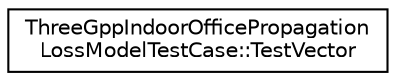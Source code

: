 digraph "Graphical Class Hierarchy"
{
 // LATEX_PDF_SIZE
  edge [fontname="Helvetica",fontsize="10",labelfontname="Helvetica",labelfontsize="10"];
  node [fontname="Helvetica",fontsize="10",shape=record];
  rankdir="LR";
  Node0 [label="ThreeGppIndoorOfficePropagation\lLossModelTestCase::TestVector",height=0.2,width=0.4,color="black", fillcolor="white", style="filled",URL="$struct_three_gpp_indoor_office_propagation_loss_model_test_case_1_1_test_vector.html",tooltip="Struct containing the parameters for each test."];
}

